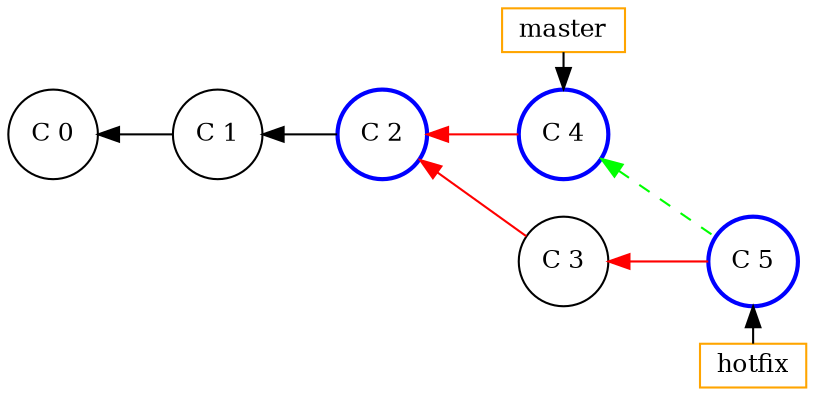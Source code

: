 digraph git_merge_fast_fwd {
    splines=line
    rankdir=LR
    bgcolor=transparent

    node[width=0.2,height=0.2, shape=rect,fontsize=12.0, style="", color=orange]
    edge[weight=2,dir=back, style=""]
    master [label="master"]
    hotfix [label="hotfix"]

    node[width=0.6,height=0.6, shape=circle,fontsize=12.0, style="", color=""]
    edge[weight=2,dir=back, style=""]

    c_0 [label="C 0", group=master]
    c_1 [label="C 1", group=master]
    c_3 [label="C 3", group=branch]

    /* Marked nodes */
    node[shape=ellipse, color=blue, style=bold]
    c_2 [label="C 2", group=master]
    c_4 [label="C 4", group=master]
    c_5 [label="C 5", group=branch]

    edge[style=""]
    c_0 -> c_1 -> c_2
    edge[color=red]
    c_2 -> c_4
    c_2 -> c_3
    c_3 -> c_5

    edge[color=""]
    master -> c_4 [dir=""]
    c_5 -> hotfix

    c_4 -> c_5 [color=green, style=dashed]

    {rank=same; master c_4 c_3}
    {rank=same; c_5 hotfix}

}
